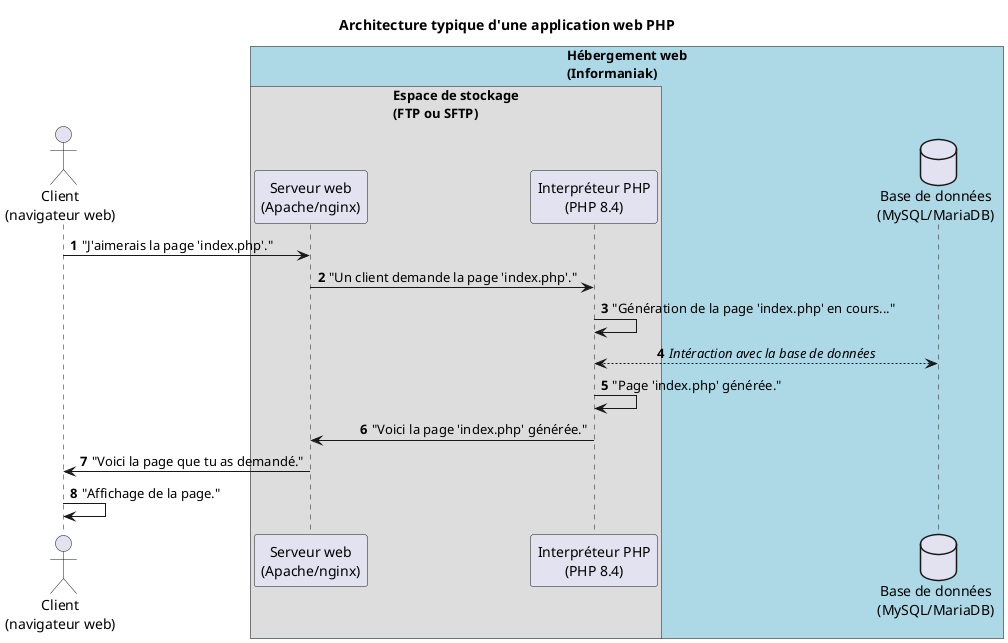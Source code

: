 @startuml "architecture-typique-dune-application-web-php"
skinparam boxPadding 100
skinparam maxMessageSize 300
skinparam noteTextAlignment center
skinparam sequenceMessageAlign direction
skinparam wrapWidth 250
autonumber

!pragma teoz true

title "Architecture typique d'une application web PHP"

actor "Client\n(navigateur web)" as browser

box "Hébergement web\n(Informaniak)" #LightBlue
box "Espace de stockage\n(FTP ou SFTP)"
participant "Serveur web\n(Apache/nginx)" as webserver
participant "Interpréteur PHP\n(PHP 8.4)" as php
end box
database "Base de données\n(MySQL/MariaDB)" as db
end box

browser -> webserver: "J'aimerais la page 'index.php'."
webserver -> php: "Un client demande la page 'index.php'."
php -> php: "Génération de la page 'index.php' en cours..."
php <--> db: //Intéraction avec la base de données//
php -> php: "Page 'index.php' générée."
php -> webserver: "Voici la page 'index.php' générée."
webserver -> browser: "Voici la page que tu as demandé."
browser -> browser: "Affichage de la page."
@enduml
